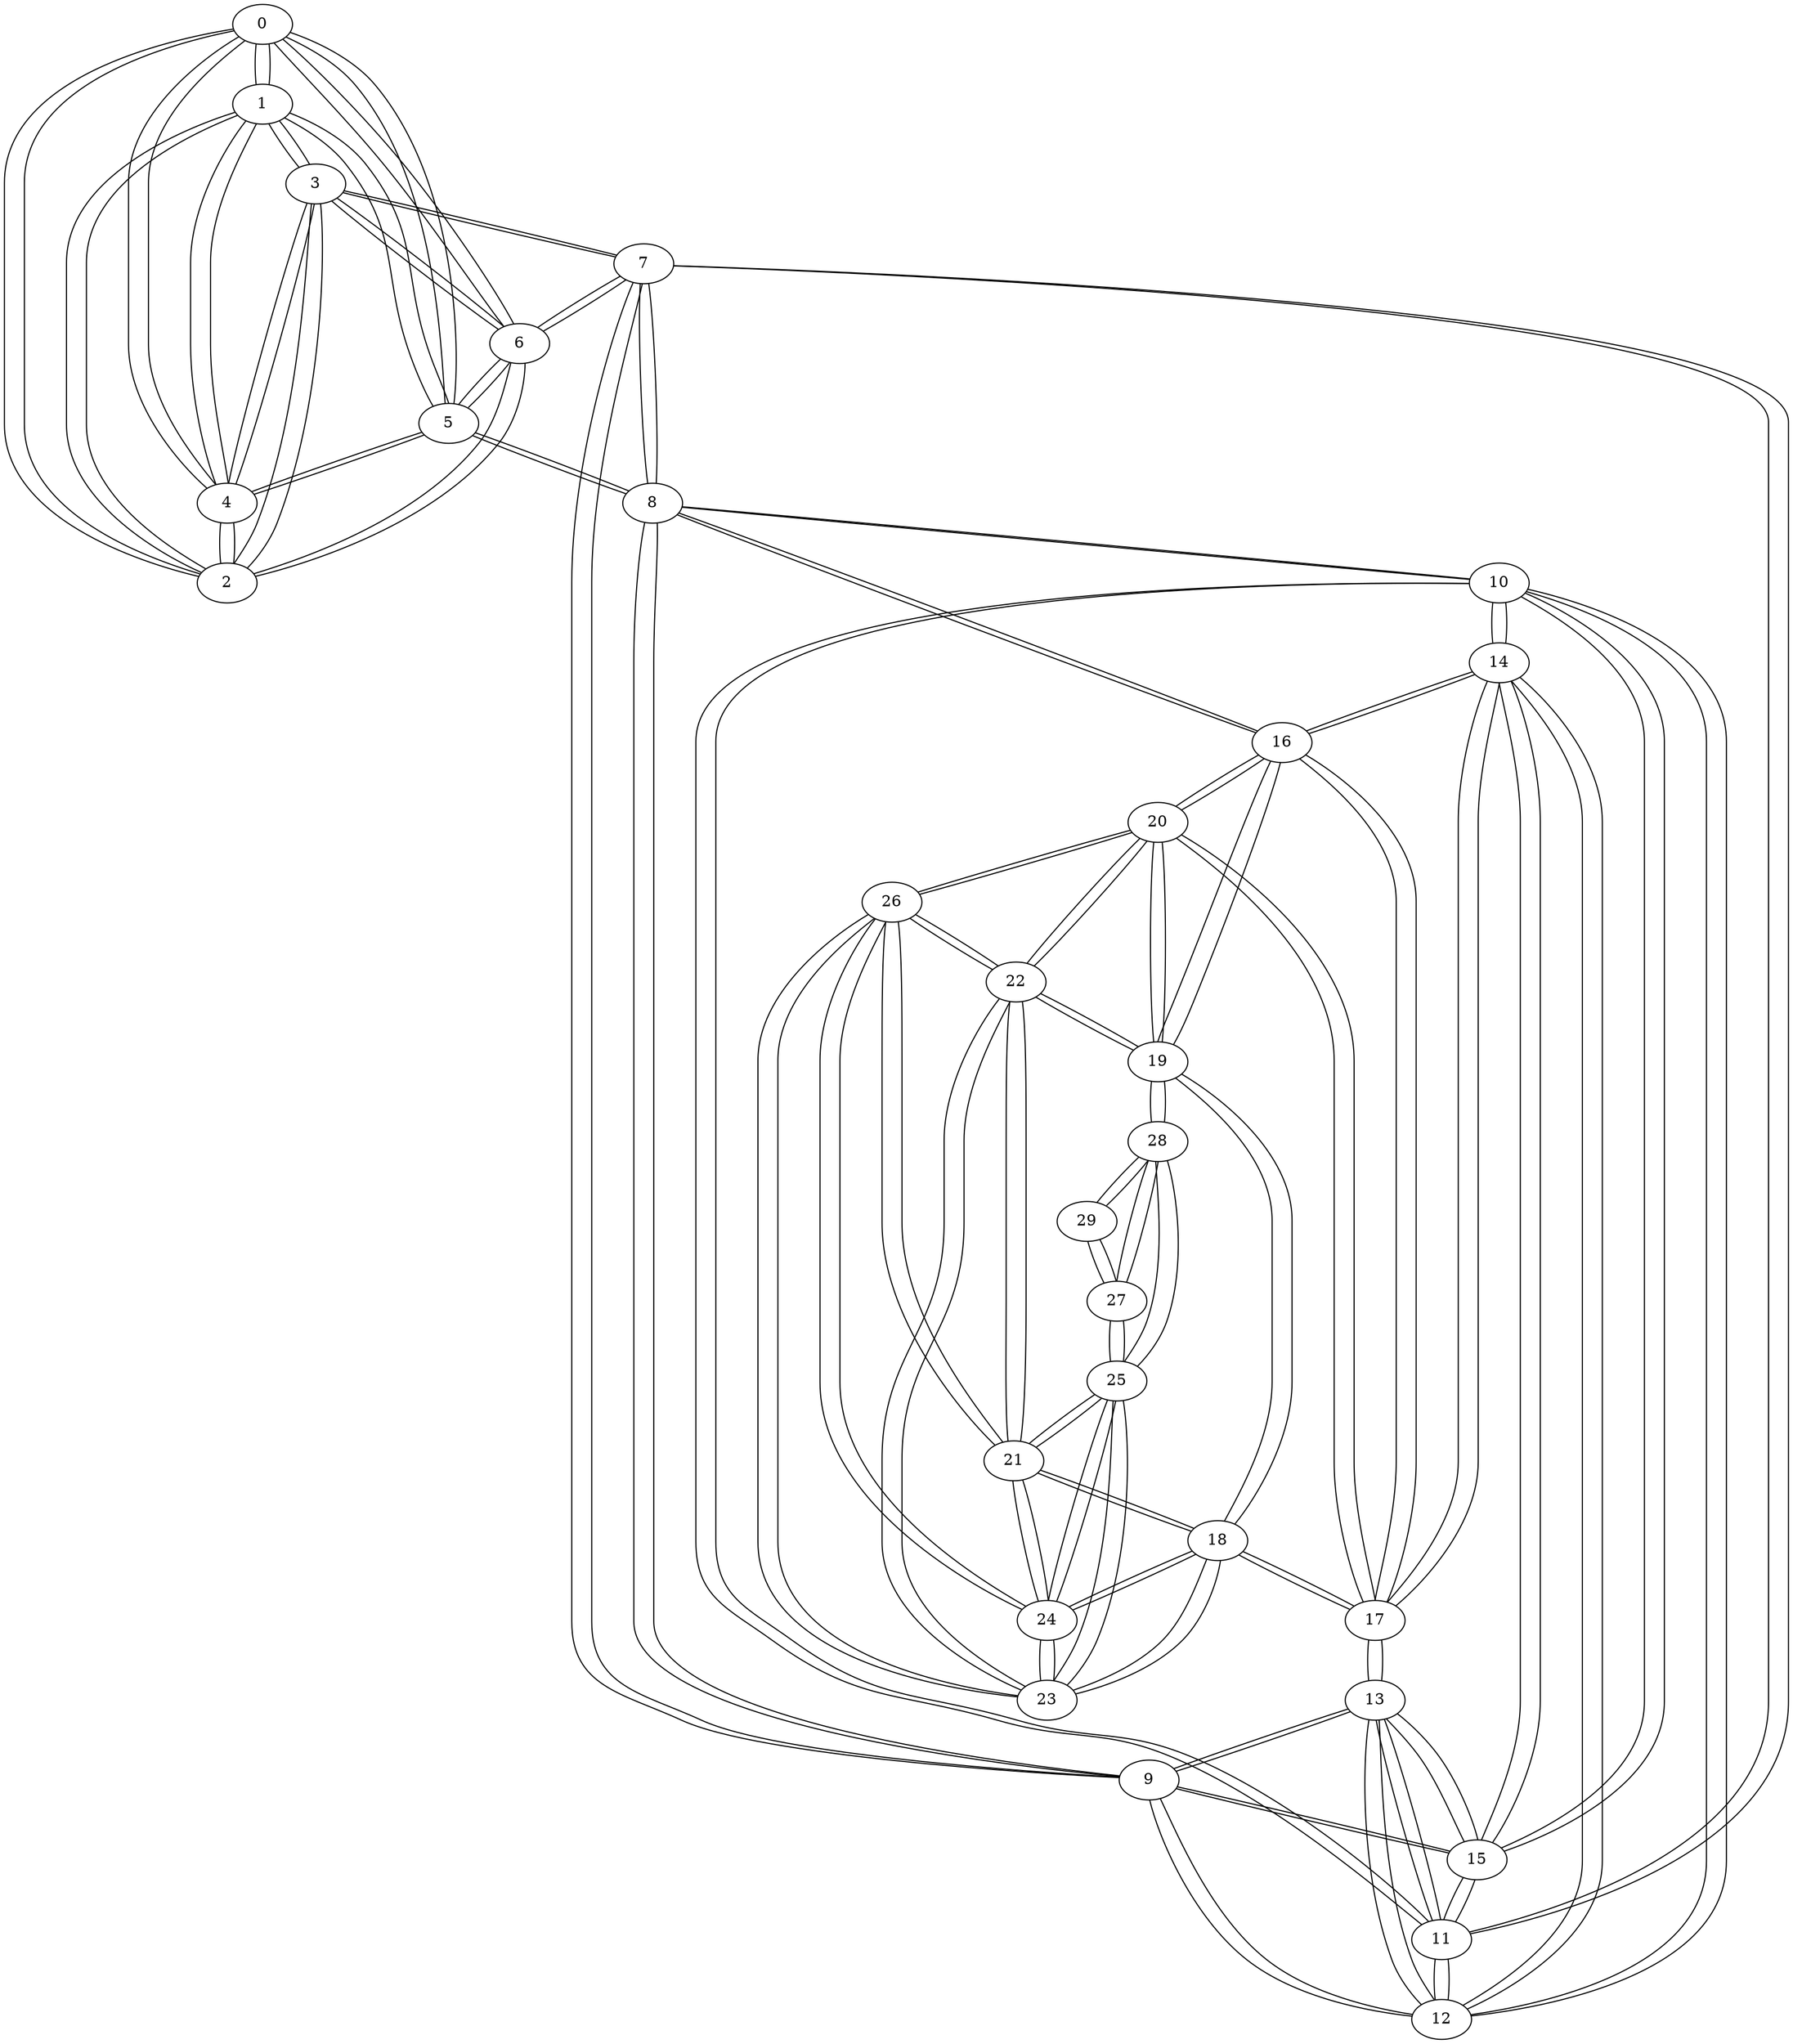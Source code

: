 graph abstract {
	0 -- {1 2 4 5 6 }
	1 -- {0 2 3 4 5 }
	2 -- {0 1 3 4 6 }
	3 -- {1 2 4 6 7 }
	4 -- {0 1 2 3 5 }
	5 -- {0 1 4 6 8 }
	6 -- {0 2 3 5 7 }
	7 -- {3 6 8 9 11 }
	8 -- {16 5 7 9 10 }
	9 -- {7 8 12 13 15 }
	10 -- {8 11 12 14 15 }
	11 -- {7 10 12 13 15 }
	12 -- {9 10 11 13 14 }
	13 -- {17 9 11 12 15 }
	14 -- {16 17 10 12 15 }
	15 -- {9 10 11 13 14 }
	16 -- {17 19 20 8 14 }
	17 -- {16 18 20 13 14 }
	18 -- {17 19 21 23 24 }
	19 -- {16 18 20 22 28 }
	20 -- {16 17 19 22 26 }
	21 -- {18 22 24 25 26 }
	22 -- {19 20 21 23 26 }
	23 -- {18 22 24 25 26 }
	24 -- {18 21 23 25 26 }
	25 -- {21 23 24 27 28 }
	26 -- {20 21 22 23 24 }
	27 -- {25 28 29 }
	28 -- {19 25 27 29 }
	29 -- {27 28 }
}